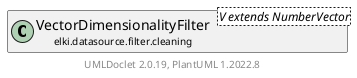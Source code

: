 @startuml
    remove .*\.(Instance|Par|Parameterizer|Factory)$
    set namespaceSeparator none
    hide empty fields
    hide empty methods

    class "<size:14>VectorDimensionalityFilter.Par\n<size:10>elki.datasource.filter.cleaning" as elki.datasource.filter.cleaning.VectorDimensionalityFilter.Par<V extends NumberVector> {
        {static} +DIM_P: OptionID
        ~dim: int
        +configure(Parameterization): void
        +make(): VectorDimensionalityFilter<V extends NumberVector>
    }

    interface "<size:14>Parameterizer\n<size:10>elki.utilities.optionhandling" as elki.utilities.optionhandling.Parameterizer [[../../../utilities/optionhandling/Parameterizer.html]] {
        {abstract} +make(): Object
    }
    class "<size:14>VectorDimensionalityFilter\n<size:10>elki.datasource.filter.cleaning" as elki.datasource.filter.cleaning.VectorDimensionalityFilter<V extends NumberVector> [[VectorDimensionalityFilter.html]]

    elki.utilities.optionhandling.Parameterizer <|.. elki.datasource.filter.cleaning.VectorDimensionalityFilter.Par
    elki.datasource.filter.cleaning.VectorDimensionalityFilter +-- elki.datasource.filter.cleaning.VectorDimensionalityFilter.Par

    center footer UMLDoclet 2.0.19, PlantUML 1.2022.8
@enduml
